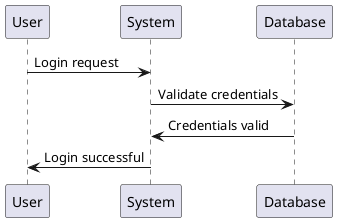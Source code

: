 @startuml
participant User
participant System
participant Database

User -> System: Login request
System -> Database: Validate credentials
Database -> System: Credentials valid
System -> User: Login successful
@enduml
